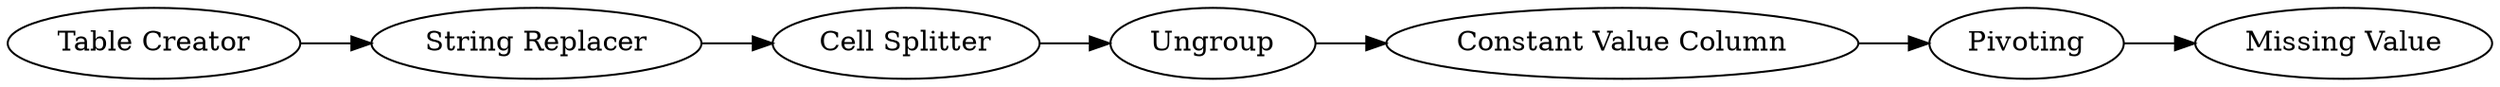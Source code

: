 digraph {
	5 -> 8
	4 -> 5
	8 -> 9
	1 -> 2
	9 -> 10
	2 -> 4
	5 [label=Ungroup]
	1 [label="Table Creator"]
	9 [label=Pivoting]
	4 [label="Cell Splitter"]
	8 [label="Constant Value Column"]
	2 [label="String Replacer"]
	10 [label="Missing Value"]
	rankdir=LR
}
